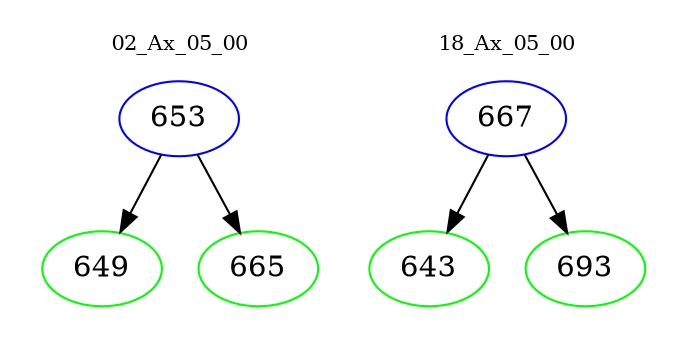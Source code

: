 digraph{
subgraph cluster_0 {
color = white
label = "02_Ax_05_00";
fontsize=10;
T0_653 [label="653", color="blue"]
T0_653 -> T0_649 [color="black"]
T0_649 [label="649", color="green"]
T0_653 -> T0_665 [color="black"]
T0_665 [label="665", color="green"]
}
subgraph cluster_1 {
color = white
label = "18_Ax_05_00";
fontsize=10;
T1_667 [label="667", color="blue"]
T1_667 -> T1_643 [color="black"]
T1_643 [label="643", color="green"]
T1_667 -> T1_693 [color="black"]
T1_693 [label="693", color="green"]
}
}
